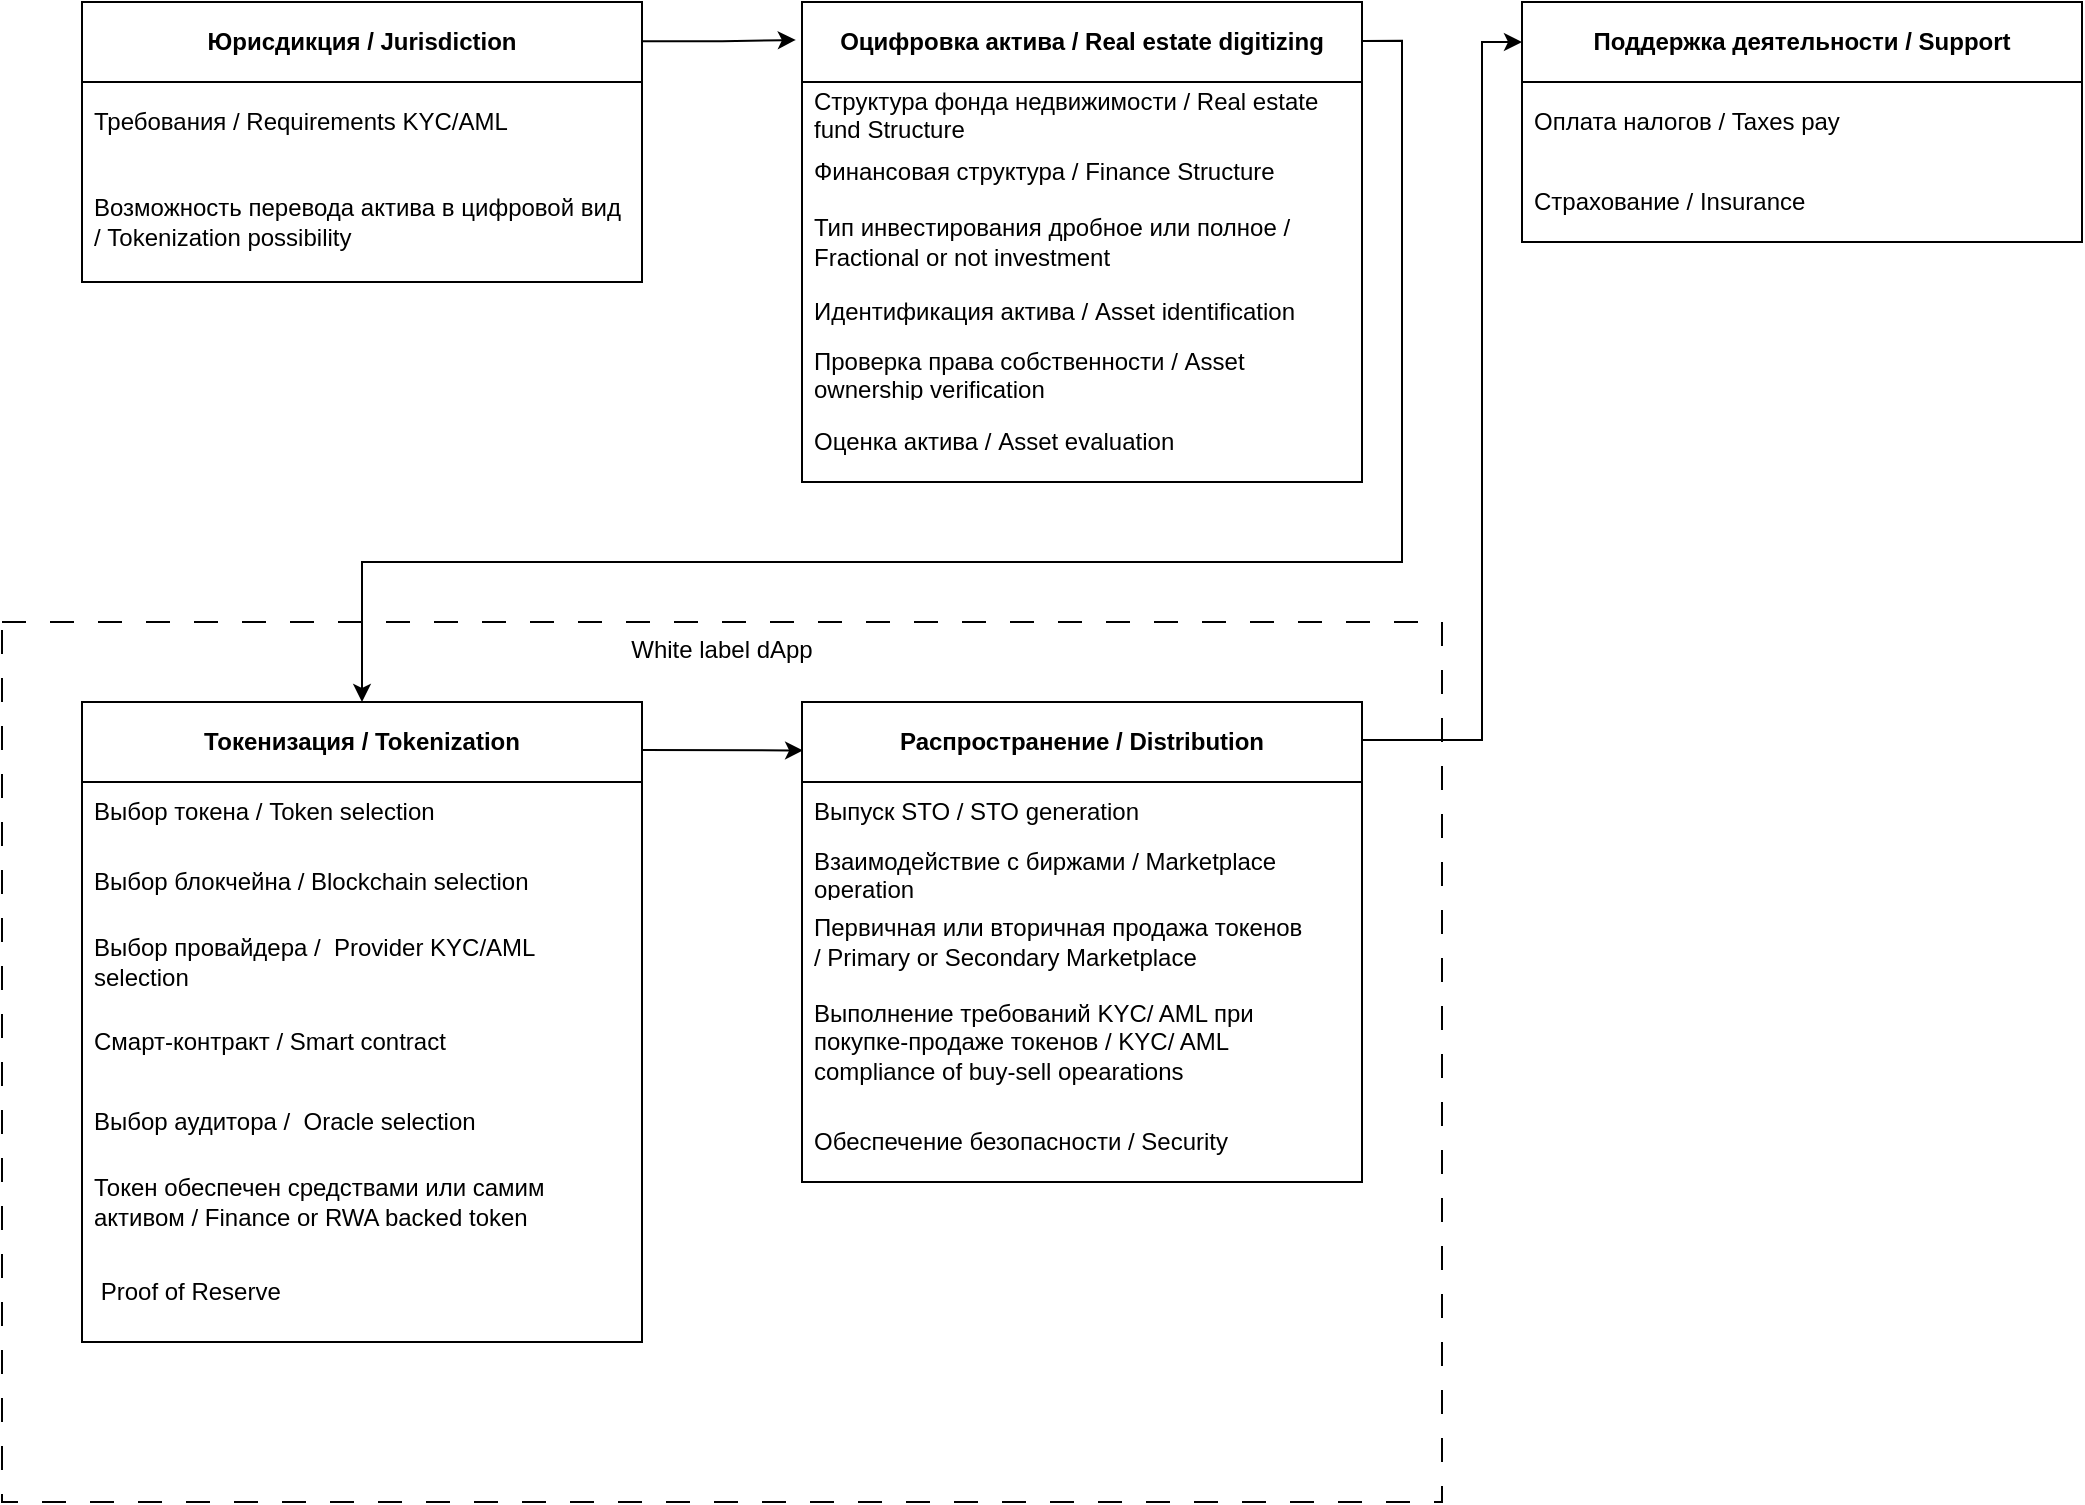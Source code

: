 <mxfile version="22.1.7" type="github">
  <diagram name="Страница — 1" id="8aTEOe-QuroDj3xyR8eQ">
    <mxGraphModel dx="1459" dy="824" grid="1" gridSize="10" guides="1" tooltips="1" connect="1" arrows="1" fold="1" page="1" pageScale="1" pageWidth="1169" pageHeight="827" math="0" shadow="0">
      <root>
        <mxCell id="0" />
        <mxCell id="1" parent="0" />
        <mxCell id="AYj9zMjsYxJNHYWbNuNB-19" value="White label dApp" style="rounded=0;whiteSpace=wrap;html=1;gradientColor=none;fillColor=none;dashed=1;dashPattern=12 12;verticalAlign=top;" vertex="1" parent="1">
          <mxGeometry x="40" y="350" width="720" height="440" as="geometry" />
        </mxCell>
        <mxCell id="AYj9zMjsYxJNHYWbNuNB-7" value="&lt;b&gt;Распространение / Distribution&lt;/b&gt;" style="swimlane;fontStyle=0;childLayout=stackLayout;horizontal=1;startSize=40;horizontalStack=0;resizeParent=1;resizeParentMax=0;resizeLast=0;collapsible=1;marginBottom=0;whiteSpace=wrap;html=1;" vertex="1" parent="1">
          <mxGeometry x="440" y="390" width="280" height="240" as="geometry" />
        </mxCell>
        <mxCell id="AYj9zMjsYxJNHYWbNuNB-8" value="Выпуск STO / STO generation" style="text;strokeColor=none;fillColor=none;align=left;verticalAlign=middle;spacingLeft=4;spacingRight=4;overflow=hidden;points=[[0,0.5],[1,0.5]];portConstraint=eastwest;rotatable=0;whiteSpace=wrap;html=1;fontColor=#000000;" vertex="1" parent="AYj9zMjsYxJNHYWbNuNB-7">
          <mxGeometry y="40" width="280" height="30" as="geometry" />
        </mxCell>
        <mxCell id="AYj9zMjsYxJNHYWbNuNB-45" value="Взаимодействие с биржами / Marketplace operation" style="text;strokeColor=none;fillColor=none;align=left;verticalAlign=middle;spacingLeft=4;spacingRight=4;overflow=hidden;points=[[0,0.5],[1,0.5]];portConstraint=eastwest;rotatable=0;whiteSpace=wrap;html=1;labelBackgroundColor=default;fontColor=#000000;" vertex="1" parent="AYj9zMjsYxJNHYWbNuNB-7">
          <mxGeometry y="70" width="280" height="30" as="geometry" />
        </mxCell>
        <mxCell id="AYj9zMjsYxJNHYWbNuNB-27" value="Первичная или вторичная продажа токенов /&amp;nbsp;Primary or Secondary Marketplace" style="text;strokeColor=none;fillColor=none;align=left;verticalAlign=middle;spacingLeft=4;spacingRight=4;overflow=hidden;points=[[0,0.5],[1,0.5]];portConstraint=eastwest;rotatable=0;whiteSpace=wrap;html=1;fontColor=#000000;" vertex="1" parent="AYj9zMjsYxJNHYWbNuNB-7">
          <mxGeometry y="100" width="280" height="40" as="geometry" />
        </mxCell>
        <mxCell id="AYj9zMjsYxJNHYWbNuNB-35" value="Выполнение требований KYC/ AML при покупке-продаже токенов / KYC/ AML compliance of buy-sell opearations" style="text;strokeColor=none;fillColor=none;align=left;verticalAlign=middle;spacingLeft=4;spacingRight=4;overflow=hidden;points=[[0,0.5],[1,0.5]];portConstraint=eastwest;rotatable=0;whiteSpace=wrap;html=1;fontColor=#000000;" vertex="1" parent="AYj9zMjsYxJNHYWbNuNB-7">
          <mxGeometry y="140" width="280" height="60" as="geometry" />
        </mxCell>
        <mxCell id="AYj9zMjsYxJNHYWbNuNB-46" value="Обеспечение безопасности / Security" style="text;strokeColor=none;fillColor=none;align=left;verticalAlign=middle;spacingLeft=4;spacingRight=4;overflow=hidden;points=[[0,0.5],[1,0.5]];portConstraint=eastwest;rotatable=0;whiteSpace=wrap;html=1;fontColor=#000000;" vertex="1" parent="AYj9zMjsYxJNHYWbNuNB-7">
          <mxGeometry y="200" width="280" height="40" as="geometry" />
        </mxCell>
        <mxCell id="AYj9zMjsYxJNHYWbNuNB-13" value="&lt;b&gt;Токенизация / Tokenization&lt;/b&gt;" style="swimlane;fontStyle=0;childLayout=stackLayout;horizontal=1;startSize=40;horizontalStack=0;resizeParent=1;resizeParentMax=0;resizeLast=0;collapsible=1;marginBottom=0;whiteSpace=wrap;html=1;" vertex="1" parent="1">
          <mxGeometry x="80" y="390" width="280" height="320" as="geometry" />
        </mxCell>
        <mxCell id="AYj9zMjsYxJNHYWbNuNB-14" value="Выбор токена / Token selection" style="text;strokeColor=none;fillColor=none;align=left;verticalAlign=middle;spacingLeft=4;spacingRight=4;overflow=hidden;points=[[0,0.5],[1,0.5]];portConstraint=eastwest;rotatable=0;whiteSpace=wrap;html=1;" vertex="1" parent="AYj9zMjsYxJNHYWbNuNB-13">
          <mxGeometry y="40" width="280" height="30" as="geometry" />
        </mxCell>
        <mxCell id="AYj9zMjsYxJNHYWbNuNB-15" value="Выбор блокчейна / Blockchain selection" style="text;strokeColor=none;fillColor=none;align=left;verticalAlign=middle;spacingLeft=4;spacingRight=4;overflow=hidden;points=[[0,0.5],[1,0.5]];portConstraint=eastwest;rotatable=0;whiteSpace=wrap;html=1;" vertex="1" parent="AYj9zMjsYxJNHYWbNuNB-13">
          <mxGeometry y="70" width="280" height="40" as="geometry" />
        </mxCell>
        <mxCell id="AYj9zMjsYxJNHYWbNuNB-16" value="Выбор провайдера /&amp;nbsp; Provider KYC/AML selection" style="text;strokeColor=none;fillColor=none;align=left;verticalAlign=middle;spacingLeft=4;spacingRight=4;overflow=hidden;points=[[0,0.5],[1,0.5]];portConstraint=eastwest;rotatable=0;whiteSpace=wrap;html=1;fontColor=#000000;" vertex="1" parent="AYj9zMjsYxJNHYWbNuNB-13">
          <mxGeometry y="110" width="280" height="40" as="geometry" />
        </mxCell>
        <mxCell id="AYj9zMjsYxJNHYWbNuNB-33" value="Смарт-контракт / Smart contract" style="text;strokeColor=none;fillColor=none;align=left;verticalAlign=middle;spacingLeft=4;spacingRight=4;overflow=hidden;points=[[0,0.5],[1,0.5]];portConstraint=eastwest;rotatable=0;whiteSpace=wrap;html=1;fontColor=#000000;" vertex="1" parent="AYj9zMjsYxJNHYWbNuNB-13">
          <mxGeometry y="150" width="280" height="40" as="geometry" />
        </mxCell>
        <mxCell id="AYj9zMjsYxJNHYWbNuNB-17" value="Выбор аудитора /&amp;nbsp; Oracle selection" style="text;strokeColor=none;fillColor=none;align=left;verticalAlign=middle;spacingLeft=4;spacingRight=4;overflow=hidden;points=[[0,0.5],[1,0.5]];portConstraint=eastwest;rotatable=0;whiteSpace=wrap;html=1;fontColor=#000000;" vertex="1" parent="AYj9zMjsYxJNHYWbNuNB-13">
          <mxGeometry y="190" width="280" height="40" as="geometry" />
        </mxCell>
        <mxCell id="AYj9zMjsYxJNHYWbNuNB-18" value="Токен обеспечен средствами или самим активом / Finance or RWA backed token" style="text;strokeColor=none;fillColor=none;align=left;verticalAlign=middle;spacingLeft=4;spacingRight=4;overflow=hidden;points=[[0,0.5],[1,0.5]];portConstraint=eastwest;rotatable=0;whiteSpace=wrap;html=1;fontColor=#000000;" vertex="1" parent="AYj9zMjsYxJNHYWbNuNB-13">
          <mxGeometry y="230" width="280" height="40" as="geometry" />
        </mxCell>
        <mxCell id="AYj9zMjsYxJNHYWbNuNB-20" value="&lt;font style=&quot;font-size: 12px;&quot;&gt;&amp;nbsp;&lt;span style=&quot;font-family: arial, sans-serif; background-color: rgb(255, 255, 255);&quot;&gt;Proof of Reserve&lt;/span&gt;&lt;/font&gt;" style="text;strokeColor=none;fillColor=none;align=left;verticalAlign=middle;spacingLeft=4;spacingRight=4;overflow=hidden;points=[[0,0.5],[1,0.5]];portConstraint=eastwest;rotatable=0;whiteSpace=wrap;html=1;fontColor=#000000;" vertex="1" parent="AYj9zMjsYxJNHYWbNuNB-13">
          <mxGeometry y="270" width="280" height="50" as="geometry" />
        </mxCell>
        <mxCell id="AYj9zMjsYxJNHYWbNuNB-22" value="&lt;b&gt;Оцифровка актива / Real estate digitizing&lt;/b&gt;" style="swimlane;fontStyle=0;childLayout=stackLayout;horizontal=1;startSize=40;horizontalStack=0;resizeParent=1;resizeParentMax=0;resizeLast=0;collapsible=1;marginBottom=0;whiteSpace=wrap;html=1;" vertex="1" parent="1">
          <mxGeometry x="440" y="40" width="280" height="240" as="geometry" />
        </mxCell>
        <mxCell id="AYj9zMjsYxJNHYWbNuNB-23" value="&lt;font&gt;Структура фонда недвижимости /&amp;nbsp;Real estate fund Structure&lt;/font&gt;" style="text;strokeColor=none;fillColor=none;align=left;verticalAlign=middle;spacingLeft=4;spacingRight=4;overflow=hidden;points=[[0,0.5],[1,0.5]];portConstraint=eastwest;rotatable=0;whiteSpace=wrap;html=1;fontColor=#000000;" vertex="1" parent="AYj9zMjsYxJNHYWbNuNB-22">
          <mxGeometry y="40" width="280" height="30" as="geometry" />
        </mxCell>
        <mxCell id="AYj9zMjsYxJNHYWbNuNB-24" value="&lt;font&gt;Финансовая структура /&amp;nbsp;Finance Structure&lt;/font&gt;" style="text;strokeColor=none;fillColor=none;align=left;verticalAlign=middle;spacingLeft=4;spacingRight=4;overflow=hidden;points=[[0,0.5],[1,0.5]];portConstraint=eastwest;rotatable=0;whiteSpace=wrap;html=1;fontColor=#000000;" vertex="1" parent="AYj9zMjsYxJNHYWbNuNB-22">
          <mxGeometry y="70" width="280" height="30" as="geometry" />
        </mxCell>
        <mxCell id="AYj9zMjsYxJNHYWbNuNB-25" value="Тип инвестирования дробное или полное / Fractional or not investment&amp;nbsp;" style="text;strokeColor=none;fillColor=none;align=left;verticalAlign=middle;spacingLeft=4;spacingRight=4;overflow=hidden;points=[[0,0.5],[1,0.5]];portConstraint=eastwest;rotatable=0;whiteSpace=wrap;html=1;" vertex="1" parent="AYj9zMjsYxJNHYWbNuNB-22">
          <mxGeometry y="100" width="280" height="40" as="geometry" />
        </mxCell>
        <mxCell id="AYj9zMjsYxJNHYWbNuNB-50" value="Идентификация актива / Asset identification" style="text;strokeColor=none;fillColor=none;align=left;verticalAlign=middle;spacingLeft=4;spacingRight=4;overflow=hidden;points=[[0,0.5],[1,0.5]];portConstraint=eastwest;rotatable=0;whiteSpace=wrap;html=1;" vertex="1" parent="AYj9zMjsYxJNHYWbNuNB-22">
          <mxGeometry y="140" width="280" height="30" as="geometry" />
        </mxCell>
        <mxCell id="AYj9zMjsYxJNHYWbNuNB-52" value="Проверка права собственности / Asset ownership verification" style="text;strokeColor=none;fillColor=none;align=left;verticalAlign=middle;spacingLeft=4;spacingRight=4;overflow=hidden;points=[[0,0.5],[1,0.5]];portConstraint=eastwest;rotatable=0;whiteSpace=wrap;html=1;" vertex="1" parent="AYj9zMjsYxJNHYWbNuNB-22">
          <mxGeometry y="170" width="280" height="30" as="geometry" />
        </mxCell>
        <mxCell id="AYj9zMjsYxJNHYWbNuNB-51" value="Оценка актива / Asset evaluation" style="text;strokeColor=none;fillColor=none;align=left;verticalAlign=middle;spacingLeft=4;spacingRight=4;overflow=hidden;points=[[0,0.5],[1,0.5]];portConstraint=eastwest;rotatable=0;whiteSpace=wrap;html=1;" vertex="1" parent="AYj9zMjsYxJNHYWbNuNB-22">
          <mxGeometry y="200" width="280" height="40" as="geometry" />
        </mxCell>
        <mxCell id="AYj9zMjsYxJNHYWbNuNB-28" value="&lt;b&gt;Поддержка деятельности / Support&lt;/b&gt;" style="swimlane;fontStyle=0;childLayout=stackLayout;horizontal=1;startSize=40;horizontalStack=0;resizeParent=1;resizeParentMax=0;resizeLast=0;collapsible=1;marginBottom=0;whiteSpace=wrap;html=1;" vertex="1" parent="1">
          <mxGeometry x="800" y="40" width="280" height="120" as="geometry" />
        </mxCell>
        <mxCell id="AYj9zMjsYxJNHYWbNuNB-36" value="Оплата налогов / Taxes pay" style="text;strokeColor=none;fillColor=none;align=left;verticalAlign=middle;spacingLeft=4;spacingRight=4;overflow=hidden;points=[[0,0.5],[1,0.5]];portConstraint=eastwest;rotatable=0;whiteSpace=wrap;html=1;fontColor=#000000;" vertex="1" parent="AYj9zMjsYxJNHYWbNuNB-28">
          <mxGeometry y="40" width="280" height="40" as="geometry" />
        </mxCell>
        <mxCell id="AYj9zMjsYxJNHYWbNuNB-53" value="Страхование / Insurance" style="text;strokeColor=none;fillColor=none;align=left;verticalAlign=middle;spacingLeft=4;spacingRight=4;overflow=hidden;points=[[0,0.5],[1,0.5]];portConstraint=eastwest;rotatable=0;whiteSpace=wrap;html=1;fontColor=#000000;" vertex="1" parent="AYj9zMjsYxJNHYWbNuNB-28">
          <mxGeometry y="80" width="280" height="40" as="geometry" />
        </mxCell>
        <mxCell id="AYj9zMjsYxJNHYWbNuNB-37" value="&lt;b&gt;Юрисдикция / Jurisdiction&lt;/b&gt;" style="swimlane;fontStyle=0;childLayout=stackLayout;horizontal=1;startSize=40;horizontalStack=0;resizeParent=1;resizeParentMax=0;resizeLast=0;collapsible=1;marginBottom=0;whiteSpace=wrap;html=1;" vertex="1" parent="1">
          <mxGeometry x="80" y="40" width="280" height="140" as="geometry" />
        </mxCell>
        <mxCell id="AYj9zMjsYxJNHYWbNuNB-38" value="Требования / Requirements KYC/AML" style="text;strokeColor=none;fillColor=none;align=left;verticalAlign=middle;spacingLeft=4;spacingRight=4;overflow=hidden;points=[[0,0.5],[1,0.5]];portConstraint=eastwest;rotatable=0;whiteSpace=wrap;html=1;" vertex="1" parent="AYj9zMjsYxJNHYWbNuNB-37">
          <mxGeometry y="40" width="280" height="40" as="geometry" />
        </mxCell>
        <mxCell id="AYj9zMjsYxJNHYWbNuNB-39" value="Возможность перевода актива в цифровой вид / Tokenization possibility" style="text;strokeColor=none;fillColor=none;align=left;verticalAlign=middle;spacingLeft=4;spacingRight=4;overflow=hidden;points=[[0,0.5],[1,0.5]];portConstraint=eastwest;rotatable=0;whiteSpace=wrap;html=1;" vertex="1" parent="AYj9zMjsYxJNHYWbNuNB-37">
          <mxGeometry y="80" width="280" height="60" as="geometry" />
        </mxCell>
        <mxCell id="AYj9zMjsYxJNHYWbNuNB-41" style="edgeStyle=orthogonalEdgeStyle;rounded=0;orthogonalLoop=1;jettySize=auto;html=1;exitX=1;exitY=0.14;exitDx=0;exitDy=0;entryX=-0.011;entryY=0.079;entryDx=0;entryDy=0;entryPerimeter=0;exitPerimeter=0;" edge="1" parent="1" source="AYj9zMjsYxJNHYWbNuNB-37" target="AYj9zMjsYxJNHYWbNuNB-22">
          <mxGeometry relative="1" as="geometry" />
        </mxCell>
        <mxCell id="AYj9zMjsYxJNHYWbNuNB-42" style="edgeStyle=orthogonalEdgeStyle;rounded=0;orthogonalLoop=1;jettySize=auto;html=1;entryX=0.5;entryY=0;entryDx=0;entryDy=0;exitX=1.001;exitY=0.081;exitDx=0;exitDy=0;exitPerimeter=0;" edge="1" parent="1" source="AYj9zMjsYxJNHYWbNuNB-22" target="AYj9zMjsYxJNHYWbNuNB-13">
          <mxGeometry relative="1" as="geometry">
            <mxPoint x="730" y="80" as="sourcePoint" />
            <Array as="points">
              <mxPoint x="740" y="60" />
              <mxPoint x="740" y="320" />
              <mxPoint x="220" y="320" />
            </Array>
          </mxGeometry>
        </mxCell>
        <mxCell id="AYj9zMjsYxJNHYWbNuNB-43" style="edgeStyle=orthogonalEdgeStyle;rounded=0;orthogonalLoop=1;jettySize=auto;html=1;entryX=0.002;entryY=0.101;entryDx=0;entryDy=0;entryPerimeter=0;" edge="1" parent="1" target="AYj9zMjsYxJNHYWbNuNB-7">
          <mxGeometry relative="1" as="geometry">
            <mxPoint x="360" y="414" as="sourcePoint" />
            <mxPoint x="440" y="412" as="targetPoint" />
            <Array as="points">
              <mxPoint x="360" y="414" />
              <mxPoint x="370" y="414" />
            </Array>
          </mxGeometry>
        </mxCell>
        <mxCell id="AYj9zMjsYxJNHYWbNuNB-44" style="edgeStyle=orthogonalEdgeStyle;rounded=0;orthogonalLoop=1;jettySize=auto;html=1;" edge="1" parent="1">
          <mxGeometry relative="1" as="geometry">
            <mxPoint x="720" y="409" as="sourcePoint" />
            <mxPoint x="800" y="60" as="targetPoint" />
            <Array as="points">
              <mxPoint x="780" y="409" />
              <mxPoint x="780" y="60" />
            </Array>
          </mxGeometry>
        </mxCell>
      </root>
    </mxGraphModel>
  </diagram>
</mxfile>
